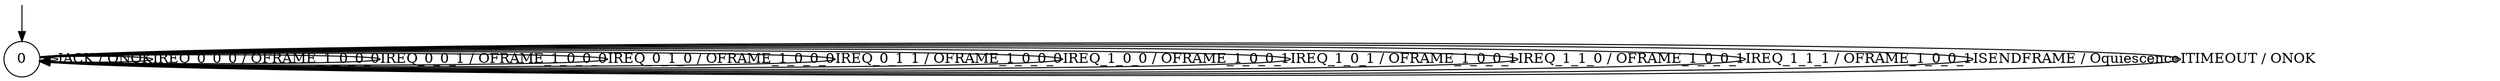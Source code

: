 digraph g {

	s0 [shape="circle" label="0"];
	s0 -> s0 [label="IACK / ONOK"];
	s0 -> s0 [label="IREQ_0_0_0 / OFRAME_1_0_0_0"];
	s0 -> s0 [label="IREQ_0_0_1 / OFRAME_1_0_0_0"];
	s0 -> s0 [label="IREQ_0_1_0 / OFRAME_1_0_0_0"];
	s0 -> s0 [label="IREQ_0_1_1 / OFRAME_1_0_0_0"];
	s0 -> s0 [label="IREQ_1_0_0 / OFRAME_1_0_0_1"];
	s0 -> s0 [label="IREQ_1_0_1 / OFRAME_1_0_0_1"];
	s0 -> s0 [label="IREQ_1_1_0 / OFRAME_1_0_0_1"];
	s0 -> s0 [label="IREQ_1_1_1 / OFRAME_1_0_0_1"];
	s0 -> s0 [label="ISENDFRAME / Oquiescence"];
	s0 -> s0 [label="ITIMEOUT / ONOK"];

__start0 [label="" shape="none" width="0" height="0"];
__start0 -> s0;

}
